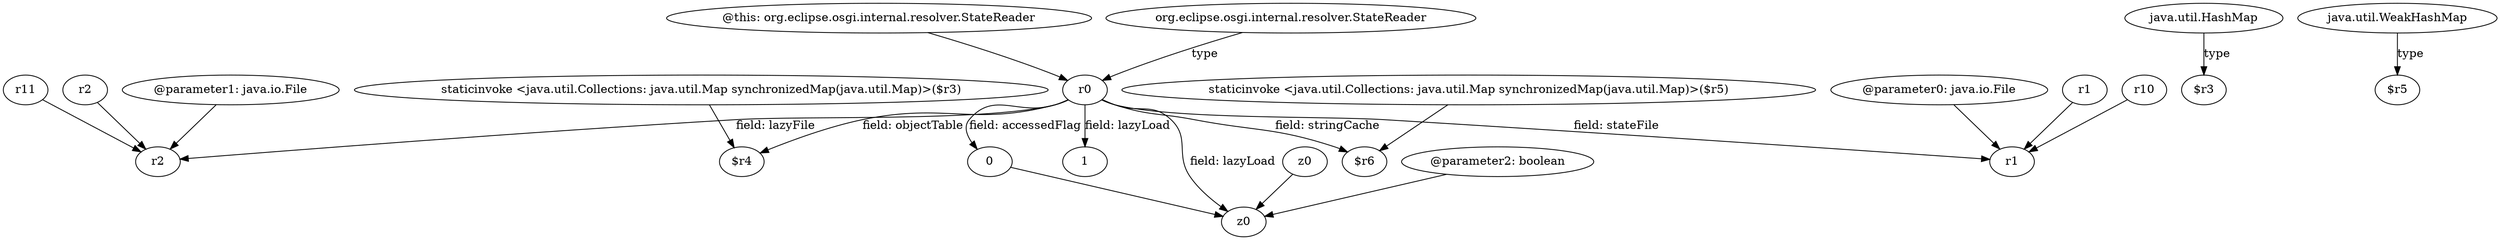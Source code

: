 digraph g {
0[label="r0"]
1[label="$r4"]
0->1[label="field: objectTable"]
2[label="r2"]
3[label="r2"]
2->3[label=""]
4[label="$r6"]
0->4[label="field: stringCache"]
5[label="r1"]
6[label="r1"]
5->6[label=""]
7[label="r10"]
7->6[label=""]
8[label="z0"]
9[label="z0"]
8->9[label=""]
10[label="staticinvoke <java.util.Collections: java.util.Map synchronizedMap(java.util.Map)>($r3)"]
10->1[label=""]
0->3[label="field: lazyFile"]
11[label="0"]
11->9[label=""]
12[label="@this: org.eclipse.osgi.internal.resolver.StateReader"]
12->0[label=""]
13[label="staticinvoke <java.util.Collections: java.util.Map synchronizedMap(java.util.Map)>($r5)"]
13->4[label=""]
0->6[label="field: stateFile"]
14[label="org.eclipse.osgi.internal.resolver.StateReader"]
14->0[label="type"]
15[label="java.util.HashMap"]
16[label="$r3"]
15->16[label="type"]
0->9[label="field: lazyLoad"]
17[label="@parameter0: java.io.File"]
17->6[label=""]
18[label="@parameter1: java.io.File"]
18->3[label=""]
0->11[label="field: accessedFlag"]
19[label="java.util.WeakHashMap"]
20[label="$r5"]
19->20[label="type"]
21[label="1"]
0->21[label="field: lazyLoad"]
22[label="@parameter2: boolean"]
22->9[label=""]
23[label="r11"]
23->3[label=""]
}